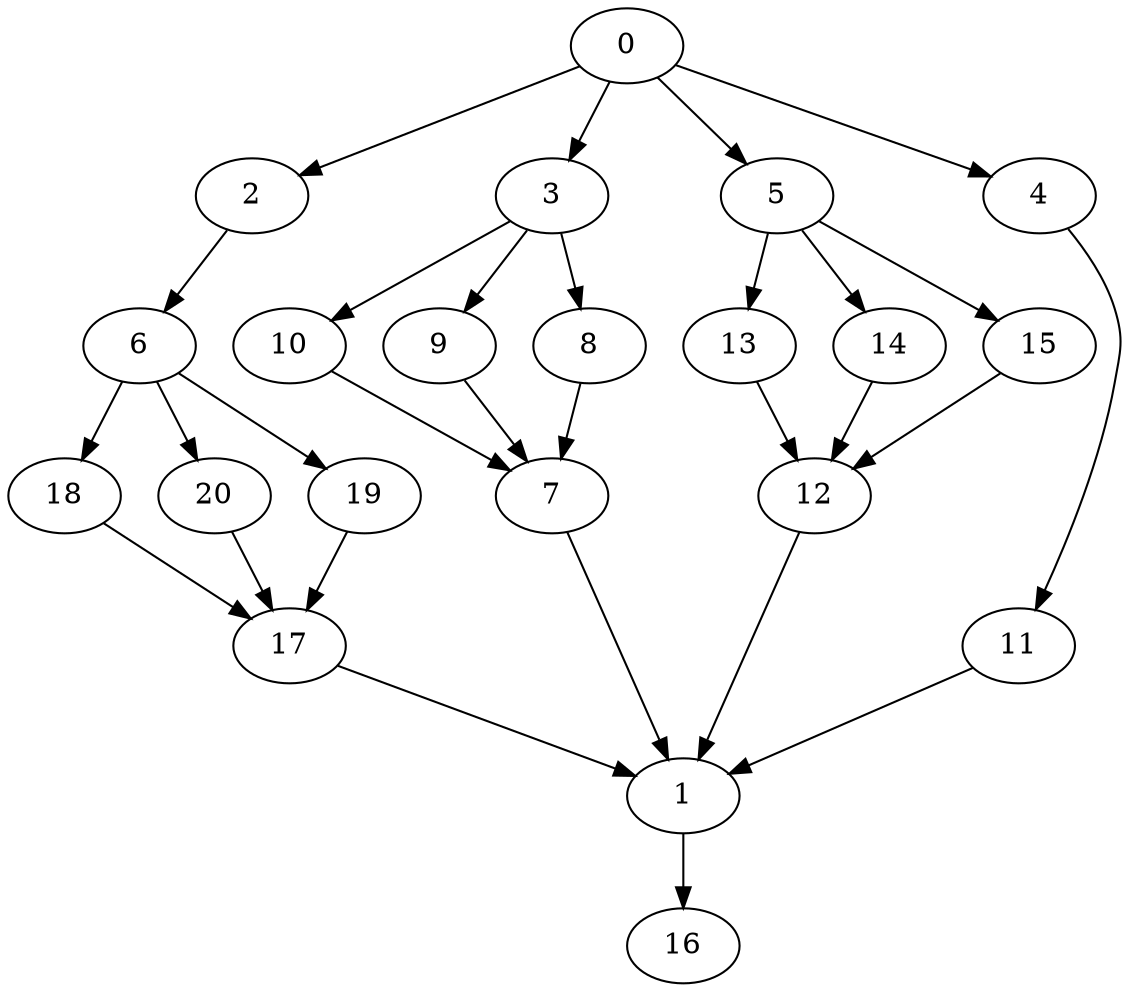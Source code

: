 digraph "SeriesParallel-MaxBf-5_Nodes_21_CCR_1.00_WeightType_Random#1" {
	graph ["Duplicate states"=0,
		GraphType=S_P,
		"Max states in OPEN"=0,
		Modes="120000ms; topo-ordered tasks, ; Pruning: task equivalence, fixed order ready list, ; F-value: ; Optimisation: best schedule length (\
SL) optimisation on equal, ",
		NumberOfTasks=21,
		"Pruned using list schedule length"=190043945,
		"States removed from OPEN"=0,
		TargetSystem="Homogeneous-4",
		"Time to schedule (ms)"=119202,
		"Total idle time"=71,
		"Total schedule length"=80,
		"Total sequential time"=176,
		"Total states created"=629998984
	];
	0	["Finish time"=16,
		Processor=0,
		"Start time"=0,
		Weight=16];
	2	["Finish time"=28,
		Processor=1,
		"Start time"=25,
		Weight=3];
	0 -> 2	[Weight=9];
	3	["Finish time"=27,
		Processor=0,
		"Start time"=16,
		Weight=11];
	0 -> 3	[Weight=10];
	5	["Finish time"=29,
		Processor=2,
		"Start time"=24,
		Weight=5];
	0 -> 5	[Weight=8];
	4	["Finish time"=31,
		Processor=3,
		"Start time"=19,
		Weight=12];
	0 -> 4	[Weight=3];
	6	["Finish time"=36,
		Processor=1,
		"Start time"=28,
		Weight=8];
	2 -> 6	[Weight=7];
	10	["Finish time"=51,
		Processor=2,
		"Start time"=35,
		Weight=16];
	3 -> 10	[Weight=8];
	9	["Finish time"=47,
		Processor=0,
		"Start time"=33,
		Weight=14];
	3 -> 9	[Weight=9];
	8	["Finish time"=33,
		Processor=0,
		"Start time"=27,
		Weight=6];
	3 -> 8	[Weight=10];
	18	["Finish time"=50,
		Processor=1,
		"Start time"=39,
		Weight=11];
	6 -> 18	[Weight=10];
	20	["Finish time"=53,
		Processor=3,
		"Start time"=42,
		Weight=11];
	6 -> 20	[Weight=2];
	19	["Finish time"=53,
		Processor=0,
		"Start time"=47,
		Weight=6];
	6 -> 19	[Weight=4];
	13	["Finish time"=42,
		Processor=3,
		"Start time"=31,
		Weight=11];
	5 -> 13	[Weight=2];
	14	["Finish time"=35,
		Processor=2,
		"Start time"=29,
		Weight=6];
	5 -> 14	[Weight=5];
	15	["Finish time"=39,
		Processor=1,
		"Start time"=36,
		Weight=3];
	5 -> 15	[Weight=7];
	7	["Finish time"=55,
		Processor=2,
		"Start time"=52,
		Weight=3];
	10 -> 7	[Weight=7];
	11	["Finish time"=56,
		Processor=1,
		"Start time"=50,
		Weight=6];
	4 -> 11	[Weight=8];
	9 -> 7	[Weight=5];
	12	["Finish time"=56,
		Processor=0,
		"Start time"=53,
		Weight=3];
	13 -> 12	[Weight=6];
	17	["Finish time"=61,
		Processor=3,
		"Start time"=55,
		Weight=6];
	18 -> 17	[Weight=3];
	20 -> 17	[Weight=3];
	8 -> 7	[Weight=9];
	14 -> 12	[Weight=6];
	15 -> 12	[Weight=8];
	19 -> 17	[Weight=2];
	1	["Finish time"=72,
		Processor=3,
		"Start time"=61,
		Weight=11];
	11 -> 1	[Weight=5];
	17 -> 1	[Weight=5];
	7 -> 1	[Weight=6];
	12 -> 1	[Weight=5];
	16	["Finish time"=80,
		Processor=3,
		"Start time"=72,
		Weight=8];
	1 -> 16	[Weight=4];
}
